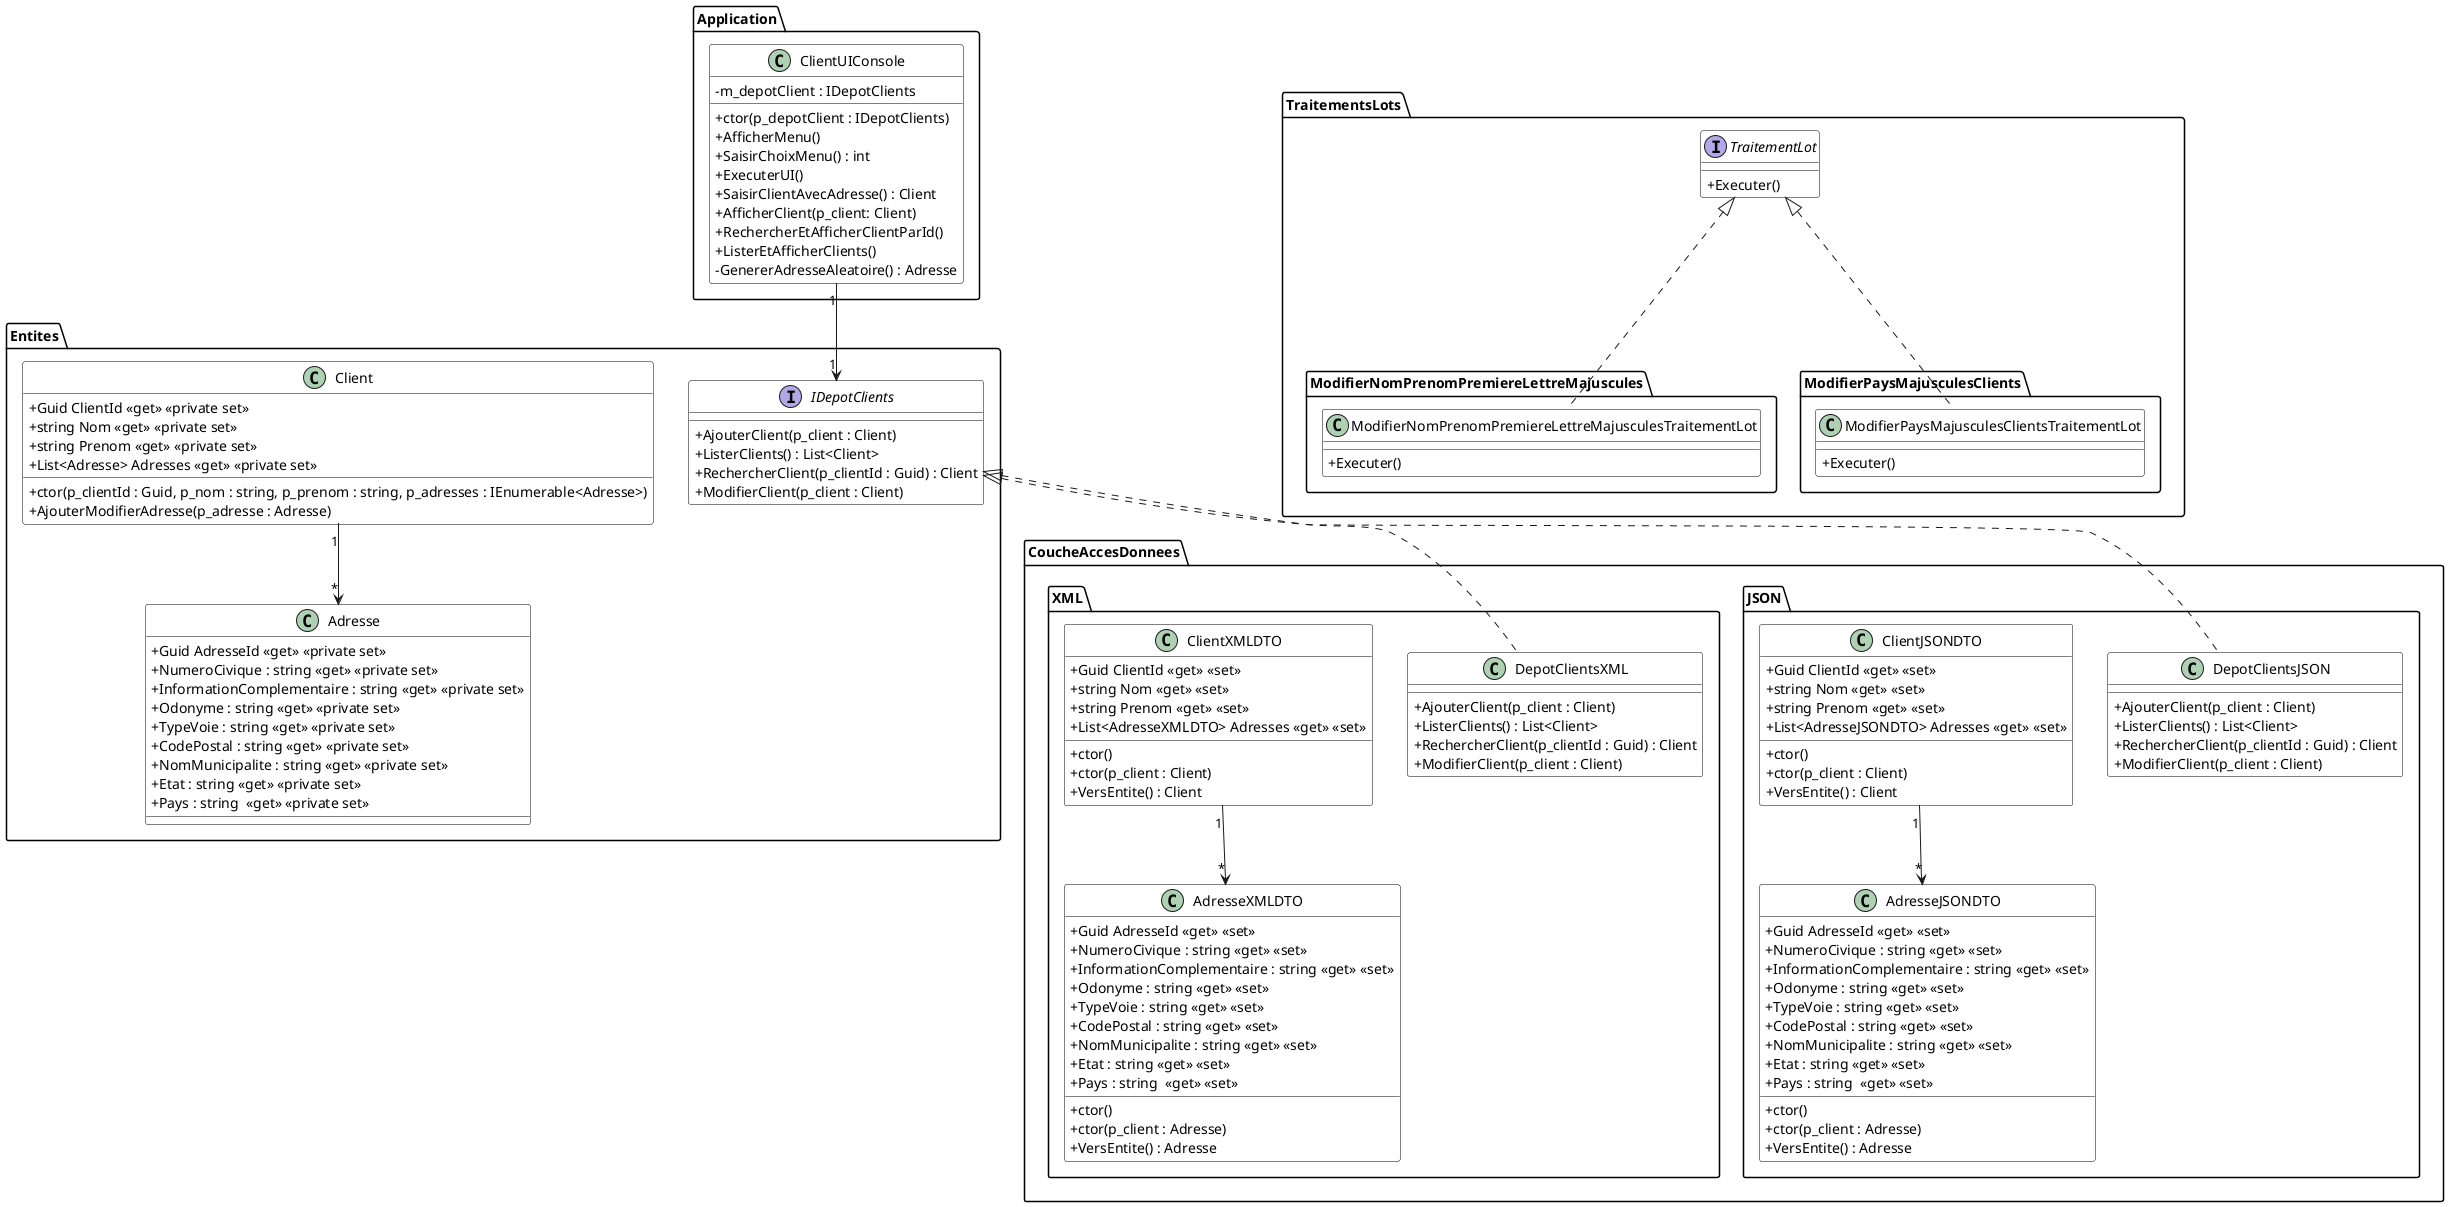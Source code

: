 @startuml DiagClassesClients

skinparam classAttributeIconSize 0
skinparam class {
    BackgroundColor White
    BorderColor #000
}


package Entites {
    Client "1" --> "*" Adresse

    class Client {
        + ctor(p_clientId : Guid, p_nom : string, p_prenom : string, p_adresses : IEnumerable<Adresse>)
        + Guid ClientId <<get>> <<private set>>
        + string Nom <<get>> <<private set>>
        + string Prenom <<get>> <<private set>>
        + List<Adresse> Adresses <<get>> <<private set>>
        + AjouterModifierAdresse(p_adresse : Adresse)
    }

    class Adresse {
        + Guid AdresseId <<get>> <<private set>>
        + NumeroCivique : string <<get>> <<private set>>
        + InformationComplementaire : string <<get>> <<private set>>
        + Odonyme : string <<get>> <<private set>>
        + TypeVoie : string <<get>> <<private set>>
        + CodePostal : string <<get>> <<private set>>
        + NomMunicipalite : string <<get>> <<private set>>
        + Etat : string <<get>> <<private set>>
        + Pays : string  <<get>> <<private set>>
    }

    interface IDepotClients {
        + AjouterClient(p_client : Client)
        + ListerClients() : List<Client>
        + RechercherClient(p_clientId : Guid) : Client
        + ModifierClient(p_client : Client)
    }
}

package CoucheAccesDonnees.JSON {
    IDepotClients <|.. DepotClientsJSON
    ClientJSONDTO "1" --> "*" AdresseJSONDTO

    class ClientJSONDTO {
        + Guid ClientId <<get>> <<set>>
        + string Nom <<get>> <<set>>
        + string Prenom <<get>> <<set>>
        + List<AdresseJSONDTO> Adresses <<get>> <<set>>
        + ctor()
        + ctor(p_client : Client)
        + VersEntite() : Client
    }

    class AdresseJSONDTO {
        + Guid AdresseId <<get>> <<set>>
        + NumeroCivique : string <<get>> <<set>>
        + InformationComplementaire : string <<get>> <<set>>
        + Odonyme : string <<get>> <<set>>
        + TypeVoie : string <<get>> <<set>>
        + CodePostal : string <<get>> <<set>>
        + NomMunicipalite : string <<get>> <<set>>
        + Etat : string <<get>> <<set>>
        + Pays : string  <<get>> <<set>>
        + ctor()
        + ctor(p_client : Adresse)
        + VersEntite() : Adresse
    }

    class DepotClientsJSON {
        + AjouterClient(p_client : Client)
        + ListerClients() : List<Client>
        + RechercherClient(p_clientId : Guid) : Client
        + ModifierClient(p_client : Client)
    }
}

package CoucheAccesDonnees.XML {
    IDepotClients <|.. DepotClientsXML
    ClientXMLDTO "1" --> "*" AdresseXMLDTO

    class ClientXMLDTO {
        + Guid ClientId <<get>> <<set>>
        + string Nom <<get>> <<set>>
        + string Prenom <<get>> <<set>>
        + List<AdresseXMLDTO> Adresses <<get>> <<set>>
        + ctor()
        + ctor(p_client : Client)
        + VersEntite() : Client
    }

    class DepotClientsXML {
        + AjouterClient(p_client : Client)
        + ListerClients() : List<Client>
        + RechercherClient(p_clientId : Guid) : Client
        + ModifierClient(p_client : Client)
    }

    class AdresseXMLDTO {
        + Guid AdresseId <<get>> <<set>>
        + NumeroCivique : string <<get>> <<set>>
        + InformationComplementaire : string <<get>> <<set>>
        + Odonyme : string <<get>> <<set>>
        + TypeVoie : string <<get>> <<set>>
        + CodePostal : string <<get>> <<set>>
        + NomMunicipalite : string <<get>> <<set>>
        + Etat : string <<get>> <<set>>
        + Pays : string  <<get>> <<set>>
        + ctor()
        + ctor(p_client : Adresse)
        + VersEntite() : Adresse
    }
}

package Application {
    ClientUIConsole "1" --> "1" IDepotClients

    class ClientUIConsole {
        - m_depotClient : IDepotClients
        + ctor(p_depotClient : IDepotClients)
        + AfficherMenu()
        + SaisirChoixMenu() : int
        + ExecuterUI()
        + SaisirClientAvecAdresse() : Client
        + AfficherClient(p_client: Client)
        + RechercherEtAfficherClientParId()
        + ListerEtAfficherClients()
        - GenererAdresseAleatoire() : Adresse
    }
}

package TraitementsLots {
    interface TraitementLot {
        + Executer()
    }
}

package TraitementsLots.ModifierNomPrenomPremiereLettreMajuscules {
    TraitementLot <|.. ModifierNomPrenomPremiereLettreMajusculesTraitementLot

    class ModifierNomPrenomPremiereLettreMajusculesTraitementLot {
        + Executer()
    }
}

package TraitementsLots.ModifierPaysMajusculesClients {
    TraitementLot <|.. ModifierPaysMajusculesClientsTraitementLot

    class ModifierPaysMajusculesClientsTraitementLot {
        + Executer()
    }
}

' TraitementsLots <.. TraitementsLots.ModifierNomPrenomPremiereLettreMajuscules
' TraitementsLots <.. TraitementsLots.ModifierPaysMajusculesClients

' Entites <.. CoucheAccesDonnees.JSON
' Entites <.. CoucheAccesDonnees.XML
' Entites <.. Application
' Entites <.. TraitementsLots

@enduml